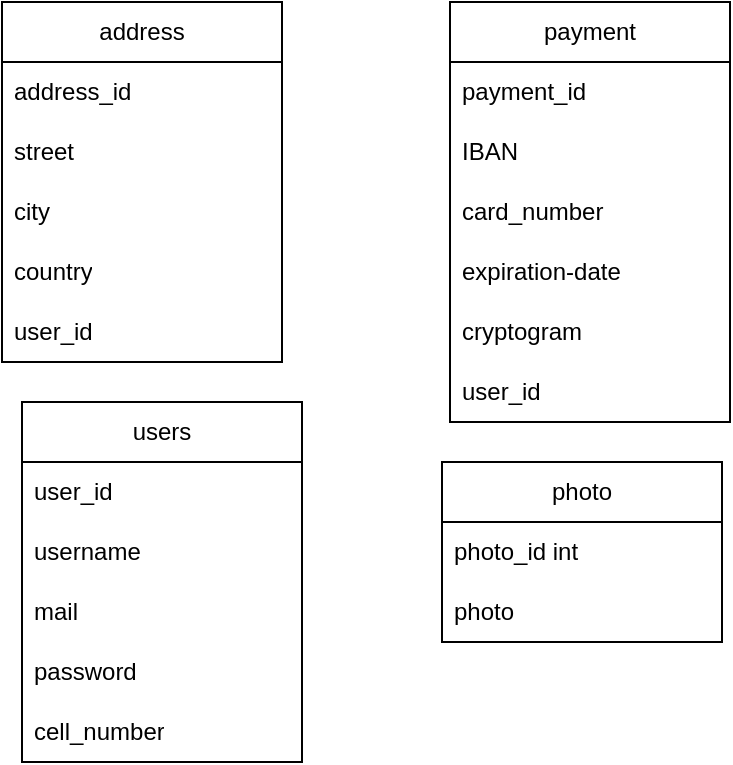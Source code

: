 <mxfile version="24.8.4">
  <diagram name="Page-1" id="0yufaXTekWLIdTOwWZ4Y">
    <mxGraphModel dx="472" dy="791" grid="1" gridSize="10" guides="1" tooltips="1" connect="1" arrows="1" fold="1" page="1" pageScale="1" pageWidth="827" pageHeight="1169" math="0" shadow="0">
      <root>
        <mxCell id="0" />
        <mxCell id="1" parent="0" />
        <mxCell id="yijex0708UNsIT5YLI-O-2" value="payment" style="swimlane;fontStyle=0;childLayout=stackLayout;horizontal=1;startSize=30;horizontalStack=0;resizeParent=1;resizeParentMax=0;resizeLast=0;collapsible=1;marginBottom=0;whiteSpace=wrap;html=1;" vertex="1" parent="1">
          <mxGeometry x="274" y="70" width="140" height="210" as="geometry">
            <mxRectangle x="90" y="120" width="60" height="30" as="alternateBounds" />
          </mxGeometry>
        </mxCell>
        <mxCell id="yijex0708UNsIT5YLI-O-11" value="payment_id" style="text;strokeColor=none;fillColor=none;align=left;verticalAlign=middle;spacingLeft=4;spacingRight=4;overflow=hidden;points=[[0,0.5],[1,0.5]];portConstraint=eastwest;rotatable=0;whiteSpace=wrap;html=1;" vertex="1" parent="yijex0708UNsIT5YLI-O-2">
          <mxGeometry y="30" width="140" height="30" as="geometry" />
        </mxCell>
        <mxCell id="yijex0708UNsIT5YLI-O-3" value="IBAN" style="text;strokeColor=none;fillColor=none;align=left;verticalAlign=middle;spacingLeft=4;spacingRight=4;overflow=hidden;points=[[0,0.5],[1,0.5]];portConstraint=eastwest;rotatable=0;whiteSpace=wrap;html=1;" vertex="1" parent="yijex0708UNsIT5YLI-O-2">
          <mxGeometry y="60" width="140" height="30" as="geometry" />
        </mxCell>
        <mxCell id="yijex0708UNsIT5YLI-O-4" value="card_number" style="text;strokeColor=none;fillColor=none;align=left;verticalAlign=middle;spacingLeft=4;spacingRight=4;overflow=hidden;points=[[0,0.5],[1,0.5]];portConstraint=eastwest;rotatable=0;whiteSpace=wrap;html=1;" vertex="1" parent="yijex0708UNsIT5YLI-O-2">
          <mxGeometry y="90" width="140" height="30" as="geometry" />
        </mxCell>
        <mxCell id="yijex0708UNsIT5YLI-O-5" value="expiration-date" style="text;strokeColor=none;fillColor=none;align=left;verticalAlign=middle;spacingLeft=4;spacingRight=4;overflow=hidden;points=[[0,0.5],[1,0.5]];portConstraint=eastwest;rotatable=0;whiteSpace=wrap;html=1;" vertex="1" parent="yijex0708UNsIT5YLI-O-2">
          <mxGeometry y="120" width="140" height="30" as="geometry" />
        </mxCell>
        <mxCell id="yijex0708UNsIT5YLI-O-12" value="cryptogram" style="text;strokeColor=none;fillColor=none;align=left;verticalAlign=middle;spacingLeft=4;spacingRight=4;overflow=hidden;points=[[0,0.5],[1,0.5]];portConstraint=eastwest;rotatable=0;whiteSpace=wrap;html=1;" vertex="1" parent="yijex0708UNsIT5YLI-O-2">
          <mxGeometry y="150" width="140" height="30" as="geometry" />
        </mxCell>
        <mxCell id="yijex0708UNsIT5YLI-O-13" value="user_id" style="text;strokeColor=none;fillColor=none;align=left;verticalAlign=middle;spacingLeft=4;spacingRight=4;overflow=hidden;points=[[0,0.5],[1,0.5]];portConstraint=eastwest;rotatable=0;whiteSpace=wrap;html=1;" vertex="1" parent="yijex0708UNsIT5YLI-O-2">
          <mxGeometry y="180" width="140" height="30" as="geometry" />
        </mxCell>
        <mxCell id="yijex0708UNsIT5YLI-O-14" value="address" style="swimlane;fontStyle=0;childLayout=stackLayout;horizontal=1;startSize=30;horizontalStack=0;resizeParent=1;resizeParentMax=0;resizeLast=0;collapsible=1;marginBottom=0;whiteSpace=wrap;html=1;" vertex="1" parent="1">
          <mxGeometry x="50" y="70" width="140" height="180" as="geometry" />
        </mxCell>
        <mxCell id="yijex0708UNsIT5YLI-O-15" value="address_id" style="text;strokeColor=none;fillColor=none;align=left;verticalAlign=middle;spacingLeft=4;spacingRight=4;overflow=hidden;points=[[0,0.5],[1,0.5]];portConstraint=eastwest;rotatable=0;whiteSpace=wrap;html=1;" vertex="1" parent="yijex0708UNsIT5YLI-O-14">
          <mxGeometry y="30" width="140" height="30" as="geometry" />
        </mxCell>
        <mxCell id="yijex0708UNsIT5YLI-O-16" value="street" style="text;strokeColor=none;fillColor=none;align=left;verticalAlign=middle;spacingLeft=4;spacingRight=4;overflow=hidden;points=[[0,0.5],[1,0.5]];portConstraint=eastwest;rotatable=0;whiteSpace=wrap;html=1;" vertex="1" parent="yijex0708UNsIT5YLI-O-14">
          <mxGeometry y="60" width="140" height="30" as="geometry" />
        </mxCell>
        <mxCell id="yijex0708UNsIT5YLI-O-17" value="city" style="text;strokeColor=none;fillColor=none;align=left;verticalAlign=middle;spacingLeft=4;spacingRight=4;overflow=hidden;points=[[0,0.5],[1,0.5]];portConstraint=eastwest;rotatable=0;whiteSpace=wrap;html=1;" vertex="1" parent="yijex0708UNsIT5YLI-O-14">
          <mxGeometry y="90" width="140" height="30" as="geometry" />
        </mxCell>
        <mxCell id="yijex0708UNsIT5YLI-O-18" value="country" style="text;strokeColor=none;fillColor=none;align=left;verticalAlign=middle;spacingLeft=4;spacingRight=4;overflow=hidden;points=[[0,0.5],[1,0.5]];portConstraint=eastwest;rotatable=0;whiteSpace=wrap;html=1;" vertex="1" parent="yijex0708UNsIT5YLI-O-14">
          <mxGeometry y="120" width="140" height="30" as="geometry" />
        </mxCell>
        <mxCell id="yijex0708UNsIT5YLI-O-19" value="user_id" style="text;strokeColor=none;fillColor=none;align=left;verticalAlign=middle;spacingLeft=4;spacingRight=4;overflow=hidden;points=[[0,0.5],[1,0.5]];portConstraint=eastwest;rotatable=0;whiteSpace=wrap;html=1;" vertex="1" parent="yijex0708UNsIT5YLI-O-14">
          <mxGeometry y="150" width="140" height="30" as="geometry" />
        </mxCell>
        <mxCell id="yijex0708UNsIT5YLI-O-20" value="users" style="swimlane;fontStyle=0;childLayout=stackLayout;horizontal=1;startSize=30;horizontalStack=0;resizeParent=1;resizeParentMax=0;resizeLast=0;collapsible=1;marginBottom=0;whiteSpace=wrap;html=1;" vertex="1" parent="1">
          <mxGeometry x="60" y="270" width="140" height="180" as="geometry" />
        </mxCell>
        <mxCell id="yijex0708UNsIT5YLI-O-21" value="user_id" style="text;strokeColor=none;fillColor=none;align=left;verticalAlign=middle;spacingLeft=4;spacingRight=4;overflow=hidden;points=[[0,0.5],[1,0.5]];portConstraint=eastwest;rotatable=0;whiteSpace=wrap;html=1;" vertex="1" parent="yijex0708UNsIT5YLI-O-20">
          <mxGeometry y="30" width="140" height="30" as="geometry" />
        </mxCell>
        <mxCell id="yijex0708UNsIT5YLI-O-22" value="username" style="text;strokeColor=none;fillColor=none;align=left;verticalAlign=middle;spacingLeft=4;spacingRight=4;overflow=hidden;points=[[0,0.5],[1,0.5]];portConstraint=eastwest;rotatable=0;whiteSpace=wrap;html=1;" vertex="1" parent="yijex0708UNsIT5YLI-O-20">
          <mxGeometry y="60" width="140" height="30" as="geometry" />
        </mxCell>
        <mxCell id="yijex0708UNsIT5YLI-O-23" value="mail" style="text;strokeColor=none;fillColor=none;align=left;verticalAlign=middle;spacingLeft=4;spacingRight=4;overflow=hidden;points=[[0,0.5],[1,0.5]];portConstraint=eastwest;rotatable=0;whiteSpace=wrap;html=1;" vertex="1" parent="yijex0708UNsIT5YLI-O-20">
          <mxGeometry y="90" width="140" height="30" as="geometry" />
        </mxCell>
        <mxCell id="yijex0708UNsIT5YLI-O-25" value="password" style="text;strokeColor=none;fillColor=none;align=left;verticalAlign=middle;spacingLeft=4;spacingRight=4;overflow=hidden;points=[[0,0.5],[1,0.5]];portConstraint=eastwest;rotatable=0;whiteSpace=wrap;html=1;" vertex="1" parent="yijex0708UNsIT5YLI-O-20">
          <mxGeometry y="120" width="140" height="30" as="geometry" />
        </mxCell>
        <mxCell id="yijex0708UNsIT5YLI-O-24" value="cell_number" style="text;strokeColor=none;fillColor=none;align=left;verticalAlign=middle;spacingLeft=4;spacingRight=4;overflow=hidden;points=[[0,0.5],[1,0.5]];portConstraint=eastwest;rotatable=0;whiteSpace=wrap;html=1;" vertex="1" parent="yijex0708UNsIT5YLI-O-20">
          <mxGeometry y="150" width="140" height="30" as="geometry" />
        </mxCell>
        <mxCell id="yijex0708UNsIT5YLI-O-26" value="photo" style="swimlane;fontStyle=0;childLayout=stackLayout;horizontal=1;startSize=30;horizontalStack=0;resizeParent=1;resizeParentMax=0;resizeLast=0;collapsible=1;marginBottom=0;whiteSpace=wrap;html=1;" vertex="1" parent="1">
          <mxGeometry x="270" y="300" width="140" height="90" as="geometry" />
        </mxCell>
        <mxCell id="yijex0708UNsIT5YLI-O-28" value="photo_id int" style="text;strokeColor=none;fillColor=none;align=left;verticalAlign=middle;spacingLeft=4;spacingRight=4;overflow=hidden;points=[[0,0.5],[1,0.5]];portConstraint=eastwest;rotatable=0;whiteSpace=wrap;html=1;" vertex="1" parent="yijex0708UNsIT5YLI-O-26">
          <mxGeometry y="30" width="140" height="30" as="geometry" />
        </mxCell>
        <mxCell id="yijex0708UNsIT5YLI-O-29" value="photo" style="text;strokeColor=none;fillColor=none;align=left;verticalAlign=middle;spacingLeft=4;spacingRight=4;overflow=hidden;points=[[0,0.5],[1,0.5]];portConstraint=eastwest;rotatable=0;whiteSpace=wrap;html=1;" vertex="1" parent="yijex0708UNsIT5YLI-O-26">
          <mxGeometry y="60" width="140" height="30" as="geometry" />
        </mxCell>
      </root>
    </mxGraphModel>
  </diagram>
</mxfile>
